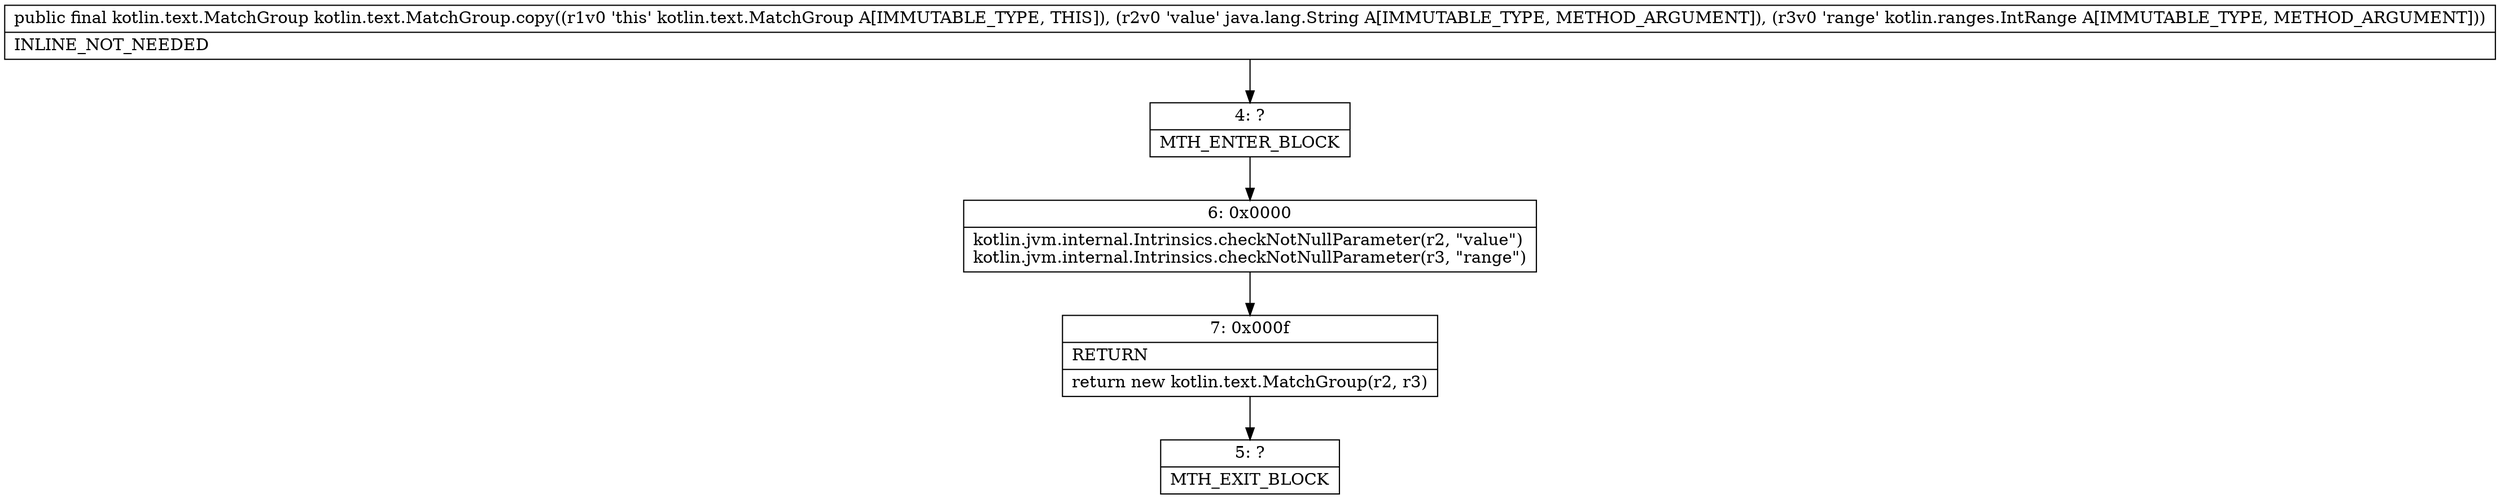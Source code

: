 digraph "CFG forkotlin.text.MatchGroup.copy(Ljava\/lang\/String;Lkotlin\/ranges\/IntRange;)Lkotlin\/text\/MatchGroup;" {
Node_4 [shape=record,label="{4\:\ ?|MTH_ENTER_BLOCK\l}"];
Node_6 [shape=record,label="{6\:\ 0x0000|kotlin.jvm.internal.Intrinsics.checkNotNullParameter(r2, \"value\")\lkotlin.jvm.internal.Intrinsics.checkNotNullParameter(r3, \"range\")\l}"];
Node_7 [shape=record,label="{7\:\ 0x000f|RETURN\l|return new kotlin.text.MatchGroup(r2, r3)\l}"];
Node_5 [shape=record,label="{5\:\ ?|MTH_EXIT_BLOCK\l}"];
MethodNode[shape=record,label="{public final kotlin.text.MatchGroup kotlin.text.MatchGroup.copy((r1v0 'this' kotlin.text.MatchGroup A[IMMUTABLE_TYPE, THIS]), (r2v0 'value' java.lang.String A[IMMUTABLE_TYPE, METHOD_ARGUMENT]), (r3v0 'range' kotlin.ranges.IntRange A[IMMUTABLE_TYPE, METHOD_ARGUMENT]))  | INLINE_NOT_NEEDED\l}"];
MethodNode -> Node_4;Node_4 -> Node_6;
Node_6 -> Node_7;
Node_7 -> Node_5;
}

